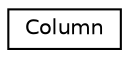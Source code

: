 digraph "Graphical Class Hierarchy"
{
 // LATEX_PDF_SIZE
  edge [fontname="Helvetica",fontsize="10",labelfontname="Helvetica",labelfontsize="10"];
  node [fontname="Helvetica",fontsize="10",shape=record];
  rankdir="LR";
  Node0 [label="Column",height=0.2,width=0.4,color="black", fillcolor="white", style="filled",URL="$structColumn.html",tooltip=" "];
}

